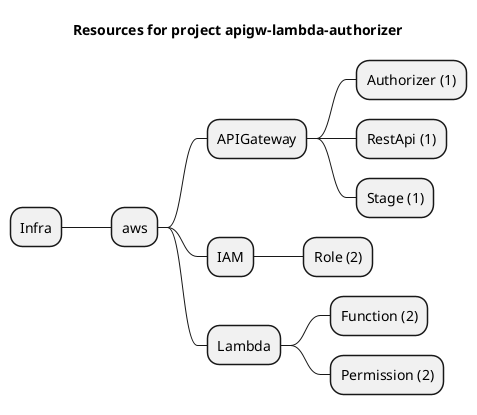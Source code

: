 @startmindmap
title Resources for project apigw-lambda-authorizer
skinparam monochrome true
+ Infra
++ aws
+++ APIGateway
++++ Authorizer (1)
++++ RestApi (1)
++++ Stage (1)
+++ IAM
++++ Role (2)
+++ Lambda
++++ Function (2)
++++ Permission (2)
@endmindmap
